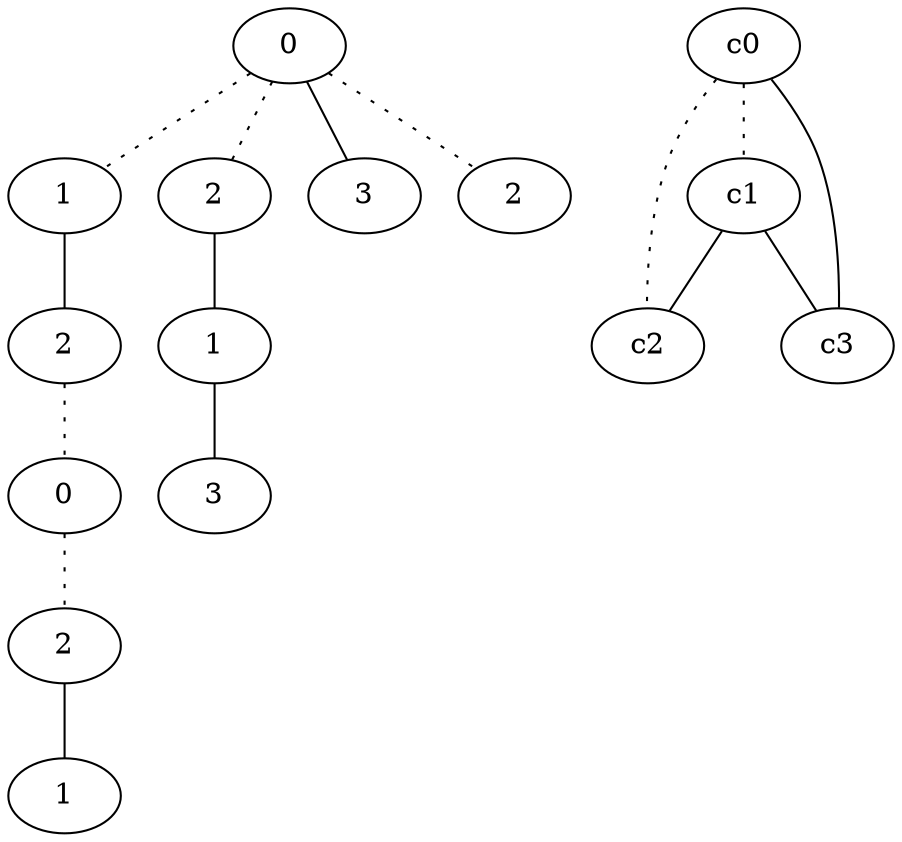 graph {
a0[label=0];
a1[label=1];
a2[label=2];
a3[label=0];
a4[label=2];
a5[label=1];
a6[label=2];
a7[label=1];
a8[label=3];
a9[label=3];
a10[label=2];
a0 -- a1 [style=dotted];
a0 -- a6 [style=dotted];
a0 -- a9;
a0 -- a10 [style=dotted];
a1 -- a2;
a2 -- a3 [style=dotted];
a3 -- a4 [style=dotted];
a4 -- a5;
a6 -- a7;
a7 -- a8;
c0 -- c1 [style=dotted];
c0 -- c2 [style=dotted];
c0 -- c3;
c1 -- c2;
c1 -- c3;
}
